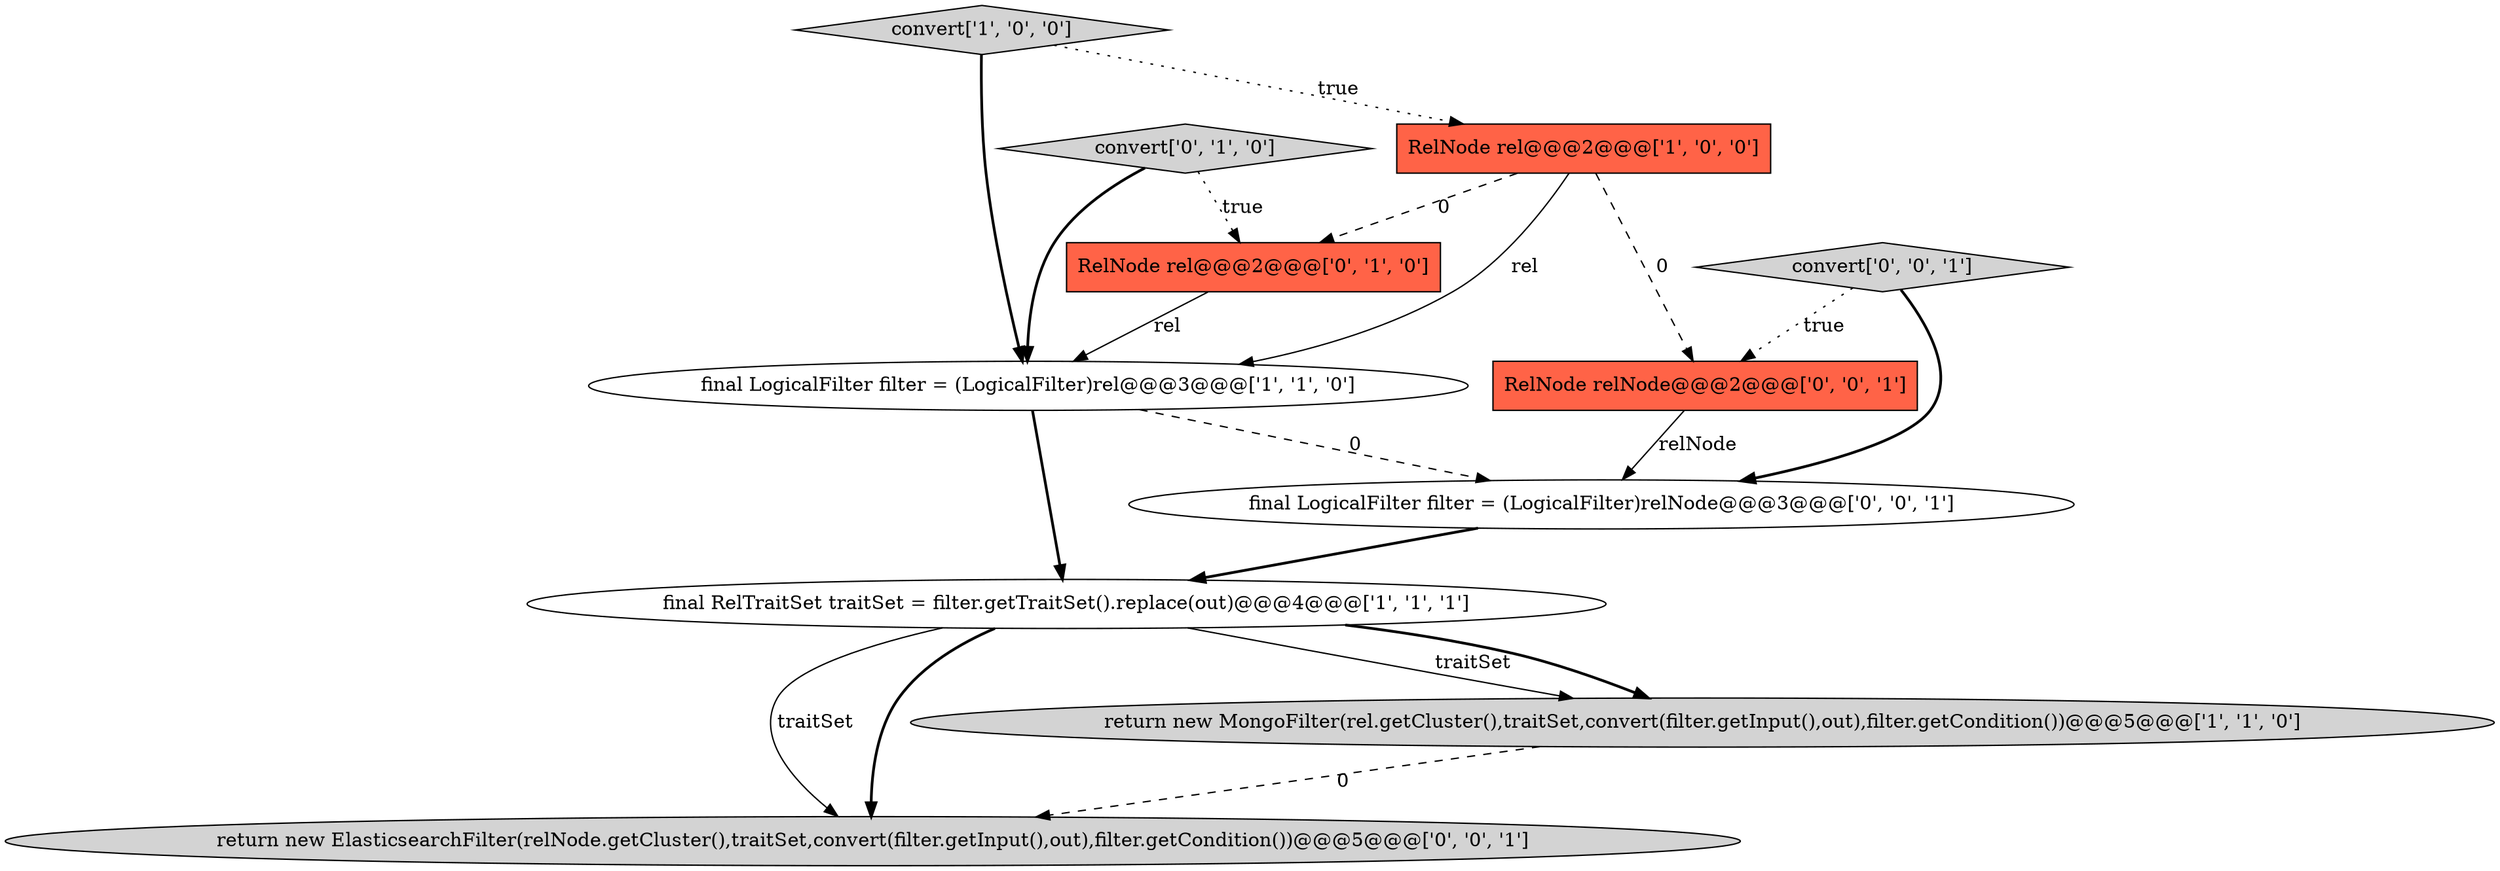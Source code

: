 digraph {
2 [style = filled, label = "final RelTraitSet traitSet = filter.getTraitSet().replace(out)@@@4@@@['1', '1', '1']", fillcolor = white, shape = ellipse image = "AAA0AAABBB1BBB"];
6 [style = filled, label = "RelNode rel@@@2@@@['0', '1', '0']", fillcolor = tomato, shape = box image = "AAA1AAABBB2BBB"];
4 [style = filled, label = "convert['1', '0', '0']", fillcolor = lightgray, shape = diamond image = "AAA0AAABBB1BBB"];
3 [style = filled, label = "return new MongoFilter(rel.getCluster(),traitSet,convert(filter.getInput(),out),filter.getCondition())@@@5@@@['1', '1', '0']", fillcolor = lightgray, shape = ellipse image = "AAA0AAABBB1BBB"];
0 [style = filled, label = "final LogicalFilter filter = (LogicalFilter)rel@@@3@@@['1', '1', '0']", fillcolor = white, shape = ellipse image = "AAA0AAABBB1BBB"];
9 [style = filled, label = "convert['0', '0', '1']", fillcolor = lightgray, shape = diamond image = "AAA0AAABBB3BBB"];
7 [style = filled, label = "RelNode relNode@@@2@@@['0', '0', '1']", fillcolor = tomato, shape = box image = "AAA0AAABBB3BBB"];
5 [style = filled, label = "convert['0', '1', '0']", fillcolor = lightgray, shape = diamond image = "AAA0AAABBB2BBB"];
8 [style = filled, label = "return new ElasticsearchFilter(relNode.getCluster(),traitSet,convert(filter.getInput(),out),filter.getCondition())@@@5@@@['0', '0', '1']", fillcolor = lightgray, shape = ellipse image = "AAA0AAABBB3BBB"];
1 [style = filled, label = "RelNode rel@@@2@@@['1', '0', '0']", fillcolor = tomato, shape = box image = "AAA1AAABBB1BBB"];
10 [style = filled, label = "final LogicalFilter filter = (LogicalFilter)relNode@@@3@@@['0', '0', '1']", fillcolor = white, shape = ellipse image = "AAA0AAABBB3BBB"];
5->6 [style = dotted, label="true"];
3->8 [style = dashed, label="0"];
2->3 [style = solid, label="traitSet"];
10->2 [style = bold, label=""];
1->0 [style = solid, label="rel"];
7->10 [style = solid, label="relNode"];
2->8 [style = solid, label="traitSet"];
9->10 [style = bold, label=""];
9->7 [style = dotted, label="true"];
5->0 [style = bold, label=""];
1->7 [style = dashed, label="0"];
4->1 [style = dotted, label="true"];
1->6 [style = dashed, label="0"];
2->8 [style = bold, label=""];
0->10 [style = dashed, label="0"];
6->0 [style = solid, label="rel"];
2->3 [style = bold, label=""];
4->0 [style = bold, label=""];
0->2 [style = bold, label=""];
}
